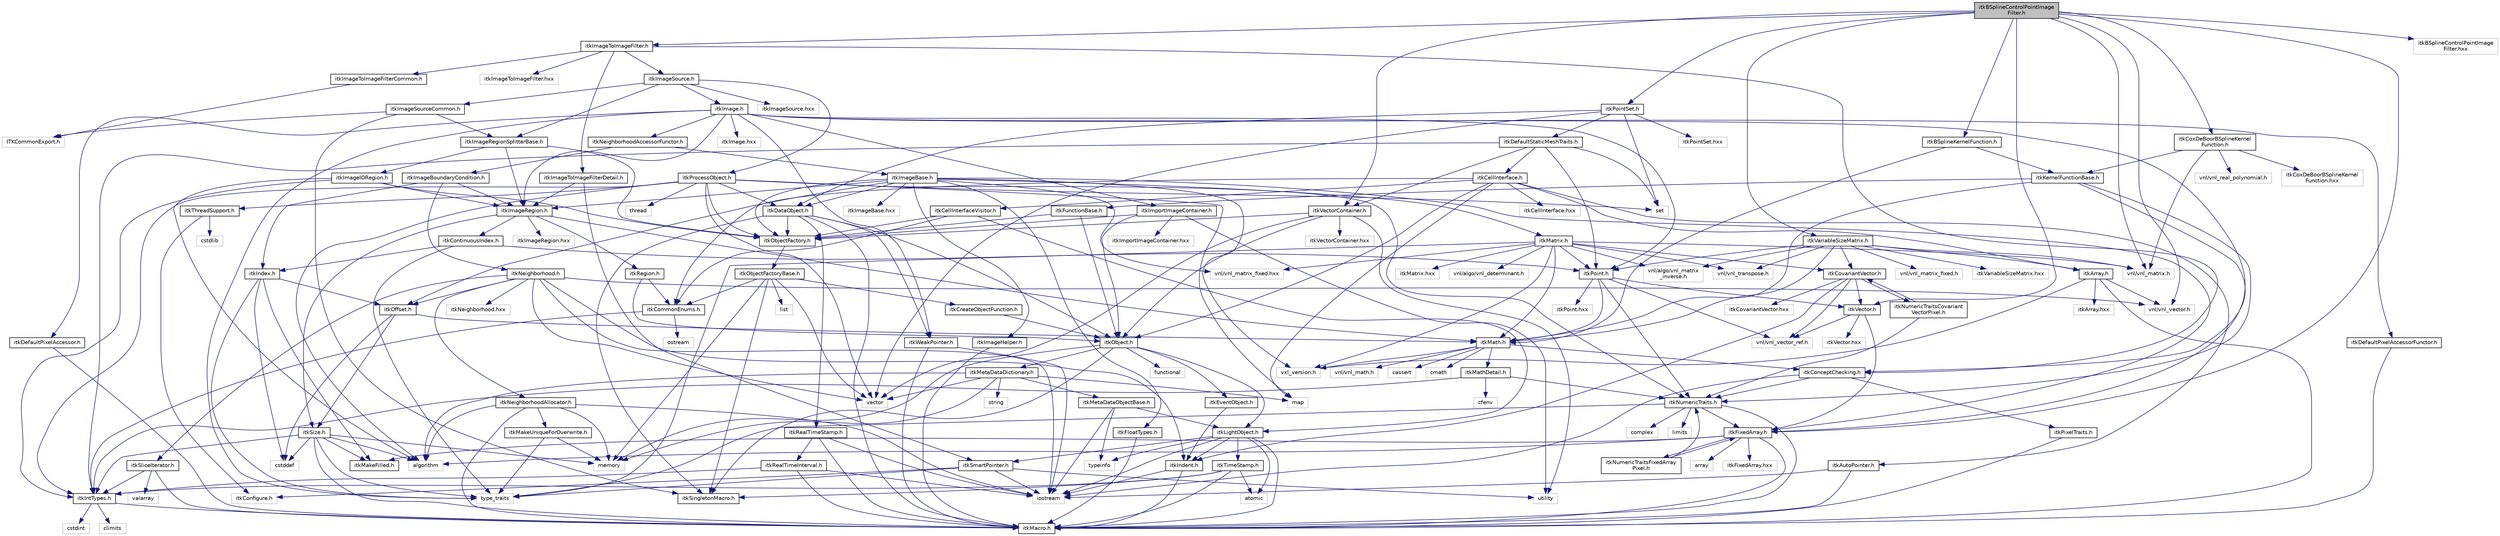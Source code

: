 digraph "itkBSplineControlPointImageFilter.h"
{
 // LATEX_PDF_SIZE
  edge [fontname="Helvetica",fontsize="10",labelfontname="Helvetica",labelfontsize="10"];
  node [fontname="Helvetica",fontsize="10",shape=record];
  Node1 [label="itkBSplineControlPointImage\lFilter.h",height=0.2,width=0.4,color="black", fillcolor="grey75", style="filled", fontcolor="black",tooltip=" "];
  Node1 -> Node2 [color="midnightblue",fontsize="10",style="solid",fontname="Helvetica"];
  Node2 [label="itkImageToImageFilter.h",height=0.2,width=0.4,color="black", fillcolor="white", style="filled",URL="$itkImageToImageFilter_8h.html",tooltip=" "];
  Node2 -> Node3 [color="midnightblue",fontsize="10",style="solid",fontname="Helvetica"];
  Node3 [label="itkImageSource.h",height=0.2,width=0.4,color="black", fillcolor="white", style="filled",URL="$itkImageSource_8h.html",tooltip=" "];
  Node3 -> Node4 [color="midnightblue",fontsize="10",style="solid",fontname="Helvetica"];
  Node4 [label="itkProcessObject.h",height=0.2,width=0.4,color="black", fillcolor="white", style="filled",URL="$itkProcessObject_8h.html",tooltip=" "];
  Node4 -> Node5 [color="midnightblue",fontsize="10",style="solid",fontname="Helvetica"];
  Node5 [label="itkDataObject.h",height=0.2,width=0.4,color="black", fillcolor="white", style="filled",URL="$itkDataObject_8h.html",tooltip=" "];
  Node5 -> Node6 [color="midnightblue",fontsize="10",style="solid",fontname="Helvetica"];
  Node6 [label="itkObject.h",height=0.2,width=0.4,color="black", fillcolor="white", style="filled",URL="$itkObject_8h.html",tooltip=" "];
  Node6 -> Node7 [color="midnightblue",fontsize="10",style="solid",fontname="Helvetica"];
  Node7 [label="itkLightObject.h",height=0.2,width=0.4,color="black", fillcolor="white", style="filled",URL="$itkLightObject_8h.html",tooltip=" "];
  Node7 -> Node8 [color="midnightblue",fontsize="10",style="solid",fontname="Helvetica"];
  Node8 [label="itkMacro.h",height=0.2,width=0.4,color="black", fillcolor="white", style="filled",URL="$itkMacro_8h.html",tooltip=" "];
  Node7 -> Node9 [color="midnightblue",fontsize="10",style="solid",fontname="Helvetica"];
  Node9 [label="itkSmartPointer.h",height=0.2,width=0.4,color="black", fillcolor="white", style="filled",URL="$itkSmartPointer_8h.html",tooltip=" "];
  Node9 -> Node10 [color="midnightblue",fontsize="10",style="solid",fontname="Helvetica"];
  Node10 [label="iostream",height=0.2,width=0.4,color="grey75", fillcolor="white", style="filled",tooltip=" "];
  Node9 -> Node11 [color="midnightblue",fontsize="10",style="solid",fontname="Helvetica"];
  Node11 [label="utility",height=0.2,width=0.4,color="grey75", fillcolor="white", style="filled",tooltip=" "];
  Node9 -> Node12 [color="midnightblue",fontsize="10",style="solid",fontname="Helvetica"];
  Node12 [label="type_traits",height=0.2,width=0.4,color="grey75", fillcolor="white", style="filled",tooltip=" "];
  Node9 -> Node13 [color="midnightblue",fontsize="10",style="solid",fontname="Helvetica"];
  Node13 [label="itkConfigure.h",height=0.2,width=0.4,color="grey75", fillcolor="white", style="filled",tooltip=" "];
  Node7 -> Node14 [color="midnightblue",fontsize="10",style="solid",fontname="Helvetica"];
  Node14 [label="itkTimeStamp.h",height=0.2,width=0.4,color="black", fillcolor="white", style="filled",URL="$itkTimeStamp_8h.html",tooltip=" "];
  Node14 -> Node8 [color="midnightblue",fontsize="10",style="solid",fontname="Helvetica"];
  Node14 -> Node15 [color="midnightblue",fontsize="10",style="solid",fontname="Helvetica"];
  Node15 [label="itkIntTypes.h",height=0.2,width=0.4,color="black", fillcolor="white", style="filled",URL="$itkIntTypes_8h.html",tooltip=" "];
  Node15 -> Node8 [color="midnightblue",fontsize="10",style="solid",fontname="Helvetica"];
  Node15 -> Node16 [color="midnightblue",fontsize="10",style="solid",fontname="Helvetica"];
  Node16 [label="cstdint",height=0.2,width=0.4,color="grey75", fillcolor="white", style="filled",tooltip=" "];
  Node15 -> Node17 [color="midnightblue",fontsize="10",style="solid",fontname="Helvetica"];
  Node17 [label="climits",height=0.2,width=0.4,color="grey75", fillcolor="white", style="filled",tooltip=" "];
  Node14 -> Node18 [color="midnightblue",fontsize="10",style="solid",fontname="Helvetica"];
  Node18 [label="atomic",height=0.2,width=0.4,color="grey75", fillcolor="white", style="filled",tooltip=" "];
  Node14 -> Node19 [color="midnightblue",fontsize="10",style="solid",fontname="Helvetica"];
  Node19 [label="itkSingletonMacro.h",height=0.2,width=0.4,color="black", fillcolor="white", style="filled",URL="$itkSingletonMacro_8h.html",tooltip=" "];
  Node7 -> Node20 [color="midnightblue",fontsize="10",style="solid",fontname="Helvetica"];
  Node20 [label="itkIndent.h",height=0.2,width=0.4,color="black", fillcolor="white", style="filled",URL="$itkIndent_8h.html",tooltip=" "];
  Node20 -> Node8 [color="midnightblue",fontsize="10",style="solid",fontname="Helvetica"];
  Node20 -> Node10 [color="midnightblue",fontsize="10",style="solid",fontname="Helvetica"];
  Node7 -> Node18 [color="midnightblue",fontsize="10",style="solid",fontname="Helvetica"];
  Node7 -> Node10 [color="midnightblue",fontsize="10",style="solid",fontname="Helvetica"];
  Node7 -> Node21 [color="midnightblue",fontsize="10",style="solid",fontname="Helvetica"];
  Node21 [label="typeinfo",height=0.2,width=0.4,color="grey75", fillcolor="white", style="filled",tooltip=" "];
  Node6 -> Node22 [color="midnightblue",fontsize="10",style="solid",fontname="Helvetica"];
  Node22 [label="itkEventObject.h",height=0.2,width=0.4,color="black", fillcolor="white", style="filled",URL="$itkEventObject_8h.html",tooltip=" "];
  Node22 -> Node20 [color="midnightblue",fontsize="10",style="solid",fontname="Helvetica"];
  Node6 -> Node23 [color="midnightblue",fontsize="10",style="solid",fontname="Helvetica"];
  Node23 [label="itkMetaDataDictionary.h",height=0.2,width=0.4,color="black", fillcolor="white", style="filled",URL="$itkMetaDataDictionary_8h.html",tooltip=" "];
  Node23 -> Node24 [color="midnightblue",fontsize="10",style="solid",fontname="Helvetica"];
  Node24 [label="itkMetaDataObjectBase.h",height=0.2,width=0.4,color="black", fillcolor="white", style="filled",URL="$itkMetaDataObjectBase_8h.html",tooltip=" "];
  Node24 -> Node7 [color="midnightblue",fontsize="10",style="solid",fontname="Helvetica"];
  Node24 -> Node21 [color="midnightblue",fontsize="10",style="solid",fontname="Helvetica"];
  Node24 -> Node10 [color="midnightblue",fontsize="10",style="solid",fontname="Helvetica"];
  Node23 -> Node25 [color="midnightblue",fontsize="10",style="solid",fontname="Helvetica"];
  Node25 [label="algorithm",height=0.2,width=0.4,color="grey75", fillcolor="white", style="filled",tooltip=" "];
  Node23 -> Node26 [color="midnightblue",fontsize="10",style="solid",fontname="Helvetica"];
  Node26 [label="vector",height=0.2,width=0.4,color="grey75", fillcolor="white", style="filled",tooltip=" "];
  Node23 -> Node27 [color="midnightblue",fontsize="10",style="solid",fontname="Helvetica"];
  Node27 [label="map",height=0.2,width=0.4,color="grey75", fillcolor="white", style="filled",tooltip=" "];
  Node23 -> Node28 [color="midnightblue",fontsize="10",style="solid",fontname="Helvetica"];
  Node28 [label="string",height=0.2,width=0.4,color="grey75", fillcolor="white", style="filled",tooltip=" "];
  Node23 -> Node29 [color="midnightblue",fontsize="10",style="solid",fontname="Helvetica"];
  Node29 [label="memory",height=0.2,width=0.4,color="grey75", fillcolor="white", style="filled",tooltip=" "];
  Node6 -> Node19 [color="midnightblue",fontsize="10",style="solid",fontname="Helvetica"];
  Node6 -> Node30 [color="midnightblue",fontsize="10",style="solid",fontname="Helvetica"];
  Node30 [label="functional",height=0.2,width=0.4,color="grey75", fillcolor="white", style="filled",tooltip=" "];
  Node6 -> Node29 [color="midnightblue",fontsize="10",style="solid",fontname="Helvetica"];
  Node5 -> Node8 [color="midnightblue",fontsize="10",style="solid",fontname="Helvetica"];
  Node5 -> Node19 [color="midnightblue",fontsize="10",style="solid",fontname="Helvetica"];
  Node5 -> Node31 [color="midnightblue",fontsize="10",style="solid",fontname="Helvetica"];
  Node31 [label="itkWeakPointer.h",height=0.2,width=0.4,color="black", fillcolor="white", style="filled",URL="$itkWeakPointer_8h.html",tooltip=" "];
  Node31 -> Node8 [color="midnightblue",fontsize="10",style="solid",fontname="Helvetica"];
  Node31 -> Node10 [color="midnightblue",fontsize="10",style="solid",fontname="Helvetica"];
  Node5 -> Node32 [color="midnightblue",fontsize="10",style="solid",fontname="Helvetica"];
  Node32 [label="itkRealTimeStamp.h",height=0.2,width=0.4,color="black", fillcolor="white", style="filled",URL="$itkRealTimeStamp_8h.html",tooltip=" "];
  Node32 -> Node33 [color="midnightblue",fontsize="10",style="solid",fontname="Helvetica"];
  Node33 [label="itkRealTimeInterval.h",height=0.2,width=0.4,color="black", fillcolor="white", style="filled",URL="$itkRealTimeInterval_8h.html",tooltip=" "];
  Node33 -> Node15 [color="midnightblue",fontsize="10",style="solid",fontname="Helvetica"];
  Node33 -> Node8 [color="midnightblue",fontsize="10",style="solid",fontname="Helvetica"];
  Node33 -> Node10 [color="midnightblue",fontsize="10",style="solid",fontname="Helvetica"];
  Node32 -> Node8 [color="midnightblue",fontsize="10",style="solid",fontname="Helvetica"];
  Node32 -> Node10 [color="midnightblue",fontsize="10",style="solid",fontname="Helvetica"];
  Node5 -> Node34 [color="midnightblue",fontsize="10",style="solid",fontname="Helvetica"];
  Node34 [label="itkObjectFactory.h",height=0.2,width=0.4,color="black", fillcolor="white", style="filled",URL="$itkObjectFactory_8h.html",tooltip=" "];
  Node34 -> Node35 [color="midnightblue",fontsize="10",style="solid",fontname="Helvetica"];
  Node35 [label="itkObjectFactoryBase.h",height=0.2,width=0.4,color="black", fillcolor="white", style="filled",URL="$itkObjectFactoryBase_8h.html",tooltip=" "];
  Node35 -> Node36 [color="midnightblue",fontsize="10",style="solid",fontname="Helvetica"];
  Node36 [label="itkCreateObjectFunction.h",height=0.2,width=0.4,color="black", fillcolor="white", style="filled",URL="$itkCreateObjectFunction_8h.html",tooltip=" "];
  Node36 -> Node6 [color="midnightblue",fontsize="10",style="solid",fontname="Helvetica"];
  Node35 -> Node19 [color="midnightblue",fontsize="10",style="solid",fontname="Helvetica"];
  Node35 -> Node37 [color="midnightblue",fontsize="10",style="solid",fontname="Helvetica"];
  Node37 [label="itkCommonEnums.h",height=0.2,width=0.4,color="black", fillcolor="white", style="filled",URL="$itkCommonEnums_8h.html",tooltip=" "];
  Node37 -> Node15 [color="midnightblue",fontsize="10",style="solid",fontname="Helvetica"];
  Node37 -> Node38 [color="midnightblue",fontsize="10",style="solid",fontname="Helvetica"];
  Node38 [label="ostream",height=0.2,width=0.4,color="grey75", fillcolor="white", style="filled",tooltip=" "];
  Node35 -> Node39 [color="midnightblue",fontsize="10",style="solid",fontname="Helvetica"];
  Node39 [label="list",height=0.2,width=0.4,color="grey75", fillcolor="white", style="filled",tooltip=" "];
  Node35 -> Node29 [color="midnightblue",fontsize="10",style="solid",fontname="Helvetica"];
  Node35 -> Node26 [color="midnightblue",fontsize="10",style="solid",fontname="Helvetica"];
  Node4 -> Node34 [color="midnightblue",fontsize="10",style="solid",fontname="Helvetica"];
  Node4 -> Node40 [color="midnightblue",fontsize="10",style="solid",fontname="Helvetica"];
  Node40 [label="itkNumericTraits.h",height=0.2,width=0.4,color="black", fillcolor="white", style="filled",URL="$itkNumericTraits_8h.html",tooltip=" "];
  Node40 -> Node8 [color="midnightblue",fontsize="10",style="solid",fontname="Helvetica"];
  Node40 -> Node41 [color="midnightblue",fontsize="10",style="solid",fontname="Helvetica"];
  Node41 [label="limits",height=0.2,width=0.4,color="grey75", fillcolor="white", style="filled",tooltip=" "];
  Node40 -> Node42 [color="midnightblue",fontsize="10",style="solid",fontname="Helvetica"];
  Node42 [label="complex",height=0.2,width=0.4,color="grey75", fillcolor="white", style="filled",tooltip=" "];
  Node40 -> Node12 [color="midnightblue",fontsize="10",style="solid",fontname="Helvetica"];
  Node40 -> Node43 [color="midnightblue",fontsize="10",style="solid",fontname="Helvetica"];
  Node43 [label="itkFixedArray.h",height=0.2,width=0.4,color="black", fillcolor="white", style="filled",URL="$itkFixedArray_8h.html",tooltip=" "];
  Node43 -> Node8 [color="midnightblue",fontsize="10",style="solid",fontname="Helvetica"];
  Node43 -> Node44 [color="midnightblue",fontsize="10",style="solid",fontname="Helvetica"];
  Node44 [label="itkMakeFilled.h",height=0.2,width=0.4,color="black", fillcolor="white", style="filled",URL="$itkMakeFilled_8h.html",tooltip=" "];
  Node43 -> Node25 [color="midnightblue",fontsize="10",style="solid",fontname="Helvetica"];
  Node43 -> Node45 [color="midnightblue",fontsize="10",style="solid",fontname="Helvetica"];
  Node45 [label="array",height=0.2,width=0.4,color="grey75", fillcolor="white", style="filled",tooltip=" "];
  Node43 -> Node46 [color="midnightblue",fontsize="10",style="solid",fontname="Helvetica"];
  Node46 [label="itkFixedArray.hxx",height=0.2,width=0.4,color="grey75", fillcolor="white", style="filled",tooltip=" "];
  Node43 -> Node47 [color="midnightblue",fontsize="10",style="solid",fontname="Helvetica"];
  Node47 [label="itkNumericTraitsFixedArray\lPixel.h",height=0.2,width=0.4,color="black", fillcolor="white", style="filled",URL="$itkNumericTraitsFixedArrayPixel_8h.html",tooltip=" "];
  Node47 -> Node40 [color="midnightblue",fontsize="10",style="solid",fontname="Helvetica"];
  Node47 -> Node43 [color="midnightblue",fontsize="10",style="solid",fontname="Helvetica"];
  Node4 -> Node48 [color="midnightblue",fontsize="10",style="solid",fontname="Helvetica"];
  Node48 [label="itkThreadSupport.h",height=0.2,width=0.4,color="black", fillcolor="white", style="filled",URL="$itkThreadSupport_8h.html",tooltip=" "];
  Node48 -> Node49 [color="midnightblue",fontsize="10",style="solid",fontname="Helvetica"];
  Node49 [label="cstdlib",height=0.2,width=0.4,color="grey75", fillcolor="white", style="filled",tooltip=" "];
  Node48 -> Node13 [color="midnightblue",fontsize="10",style="solid",fontname="Helvetica"];
  Node4 -> Node15 [color="midnightblue",fontsize="10",style="solid",fontname="Helvetica"];
  Node4 -> Node26 [color="midnightblue",fontsize="10",style="solid",fontname="Helvetica"];
  Node4 -> Node27 [color="midnightblue",fontsize="10",style="solid",fontname="Helvetica"];
  Node4 -> Node50 [color="midnightblue",fontsize="10",style="solid",fontname="Helvetica"];
  Node50 [label="set",height=0.2,width=0.4,color="grey75", fillcolor="white", style="filled",tooltip=" "];
  Node4 -> Node25 [color="midnightblue",fontsize="10",style="solid",fontname="Helvetica"];
  Node4 -> Node51 [color="midnightblue",fontsize="10",style="solid",fontname="Helvetica"];
  Node51 [label="thread",height=0.2,width=0.4,color="grey75", fillcolor="white", style="filled",tooltip=" "];
  Node3 -> Node52 [color="midnightblue",fontsize="10",style="solid",fontname="Helvetica"];
  Node52 [label="itkImage.h",height=0.2,width=0.4,color="black", fillcolor="white", style="filled",URL="$itkImage_8h.html",tooltip=" "];
  Node52 -> Node53 [color="midnightblue",fontsize="10",style="solid",fontname="Helvetica"];
  Node53 [label="itkImageRegion.h",height=0.2,width=0.4,color="black", fillcolor="white", style="filled",URL="$itkImageRegion_8h.html",tooltip=" "];
  Node53 -> Node54 [color="midnightblue",fontsize="10",style="solid",fontname="Helvetica"];
  Node54 [label="itkRegion.h",height=0.2,width=0.4,color="black", fillcolor="white", style="filled",URL="$itkRegion_8h.html",tooltip=" "];
  Node54 -> Node6 [color="midnightblue",fontsize="10",style="solid",fontname="Helvetica"];
  Node54 -> Node37 [color="midnightblue",fontsize="10",style="solid",fontname="Helvetica"];
  Node53 -> Node55 [color="midnightblue",fontsize="10",style="solid",fontname="Helvetica"];
  Node55 [label="itkSize.h",height=0.2,width=0.4,color="black", fillcolor="white", style="filled",URL="$itkSize_8h.html",tooltip=" "];
  Node55 -> Node15 [color="midnightblue",fontsize="10",style="solid",fontname="Helvetica"];
  Node55 -> Node8 [color="midnightblue",fontsize="10",style="solid",fontname="Helvetica"];
  Node55 -> Node44 [color="midnightblue",fontsize="10",style="solid",fontname="Helvetica"];
  Node55 -> Node25 [color="midnightblue",fontsize="10",style="solid",fontname="Helvetica"];
  Node55 -> Node56 [color="midnightblue",fontsize="10",style="solid",fontname="Helvetica"];
  Node56 [label="cstddef",height=0.2,width=0.4,color="grey75", fillcolor="white", style="filled",tooltip=" "];
  Node55 -> Node12 [color="midnightblue",fontsize="10",style="solid",fontname="Helvetica"];
  Node55 -> Node29 [color="midnightblue",fontsize="10",style="solid",fontname="Helvetica"];
  Node53 -> Node57 [color="midnightblue",fontsize="10",style="solid",fontname="Helvetica"];
  Node57 [label="itkContinuousIndex.h",height=0.2,width=0.4,color="black", fillcolor="white", style="filled",URL="$itkContinuousIndex_8h.html",tooltip=" "];
  Node57 -> Node58 [color="midnightblue",fontsize="10",style="solid",fontname="Helvetica"];
  Node58 [label="itkPoint.h",height=0.2,width=0.4,color="black", fillcolor="white", style="filled",URL="$itkPoint_8h.html",tooltip=" "];
  Node58 -> Node40 [color="midnightblue",fontsize="10",style="solid",fontname="Helvetica"];
  Node58 -> Node59 [color="midnightblue",fontsize="10",style="solid",fontname="Helvetica"];
  Node59 [label="itkVector.h",height=0.2,width=0.4,color="black", fillcolor="white", style="filled",URL="$itkVector_8h.html",tooltip=" "];
  Node59 -> Node43 [color="midnightblue",fontsize="10",style="solid",fontname="Helvetica"];
  Node59 -> Node60 [color="midnightblue",fontsize="10",style="solid",fontname="Helvetica"];
  Node60 [label="vnl/vnl_vector_ref.h",height=0.2,width=0.4,color="grey75", fillcolor="white", style="filled",tooltip=" "];
  Node59 -> Node61 [color="midnightblue",fontsize="10",style="solid",fontname="Helvetica"];
  Node61 [label="itkVector.hxx",height=0.2,width=0.4,color="grey75", fillcolor="white", style="filled",tooltip=" "];
  Node58 -> Node60 [color="midnightblue",fontsize="10",style="solid",fontname="Helvetica"];
  Node58 -> Node62 [color="midnightblue",fontsize="10",style="solid",fontname="Helvetica"];
  Node62 [label="itkMath.h",height=0.2,width=0.4,color="black", fillcolor="white", style="filled",URL="$itkMath_8h.html",tooltip=" "];
  Node62 -> Node63 [color="midnightblue",fontsize="10",style="solid",fontname="Helvetica"];
  Node63 [label="cassert",height=0.2,width=0.4,color="grey75", fillcolor="white", style="filled",tooltip=" "];
  Node62 -> Node64 [color="midnightblue",fontsize="10",style="solid",fontname="Helvetica"];
  Node64 [label="cmath",height=0.2,width=0.4,color="grey75", fillcolor="white", style="filled",tooltip=" "];
  Node62 -> Node65 [color="midnightblue",fontsize="10",style="solid",fontname="Helvetica"];
  Node65 [label="itkMathDetail.h",height=0.2,width=0.4,color="black", fillcolor="white", style="filled",URL="$itkMathDetail_8h.html",tooltip=" "];
  Node65 -> Node15 [color="midnightblue",fontsize="10",style="solid",fontname="Helvetica"];
  Node65 -> Node40 [color="midnightblue",fontsize="10",style="solid",fontname="Helvetica"];
  Node65 -> Node66 [color="midnightblue",fontsize="10",style="solid",fontname="Helvetica"];
  Node66 [label="cfenv",height=0.2,width=0.4,color="grey75", fillcolor="white", style="filled",tooltip=" "];
  Node62 -> Node67 [color="midnightblue",fontsize="10",style="solid",fontname="Helvetica"];
  Node67 [label="itkConceptChecking.h",height=0.2,width=0.4,color="black", fillcolor="white", style="filled",URL="$itkConceptChecking_8h.html",tooltip=" "];
  Node67 -> Node68 [color="midnightblue",fontsize="10",style="solid",fontname="Helvetica"];
  Node68 [label="itkPixelTraits.h",height=0.2,width=0.4,color="black", fillcolor="white", style="filled",URL="$itkPixelTraits_8h.html",tooltip=" "];
  Node68 -> Node8 [color="midnightblue",fontsize="10",style="solid",fontname="Helvetica"];
  Node67 -> Node40 [color="midnightblue",fontsize="10",style="solid",fontname="Helvetica"];
  Node67 -> Node10 [color="midnightblue",fontsize="10",style="solid",fontname="Helvetica"];
  Node62 -> Node69 [color="midnightblue",fontsize="10",style="solid",fontname="Helvetica"];
  Node69 [label="vnl/vnl_math.h",height=0.2,width=0.4,color="grey75", fillcolor="white", style="filled",tooltip=" "];
  Node62 -> Node70 [color="midnightblue",fontsize="10",style="solid",fontname="Helvetica"];
  Node70 [label="vxl_version.h",height=0.2,width=0.4,color="grey75", fillcolor="white", style="filled",tooltip=" "];
  Node58 -> Node71 [color="midnightblue",fontsize="10",style="solid",fontname="Helvetica"];
  Node71 [label="itkPoint.hxx",height=0.2,width=0.4,color="grey75", fillcolor="white", style="filled",tooltip=" "];
  Node57 -> Node72 [color="midnightblue",fontsize="10",style="solid",fontname="Helvetica"];
  Node72 [label="itkIndex.h",height=0.2,width=0.4,color="black", fillcolor="white", style="filled",URL="$itkIndex_8h.html",tooltip=" "];
  Node72 -> Node44 [color="midnightblue",fontsize="10",style="solid",fontname="Helvetica"];
  Node72 -> Node73 [color="midnightblue",fontsize="10",style="solid",fontname="Helvetica"];
  Node73 [label="itkOffset.h",height=0.2,width=0.4,color="black", fillcolor="white", style="filled",URL="$itkOffset_8h.html",tooltip=" "];
  Node73 -> Node55 [color="midnightblue",fontsize="10",style="solid",fontname="Helvetica"];
  Node73 -> Node62 [color="midnightblue",fontsize="10",style="solid",fontname="Helvetica"];
  Node73 -> Node56 [color="midnightblue",fontsize="10",style="solid",fontname="Helvetica"];
  Node72 -> Node56 [color="midnightblue",fontsize="10",style="solid",fontname="Helvetica"];
  Node72 -> Node12 [color="midnightblue",fontsize="10",style="solid",fontname="Helvetica"];
  Node57 -> Node12 [color="midnightblue",fontsize="10",style="solid",fontname="Helvetica"];
  Node53 -> Node62 [color="midnightblue",fontsize="10",style="solid",fontname="Helvetica"];
  Node53 -> Node74 [color="midnightblue",fontsize="10",style="solid",fontname="Helvetica"];
  Node74 [label="itkImageRegion.hxx",height=0.2,width=0.4,color="grey75", fillcolor="white", style="filled",tooltip=" "];
  Node52 -> Node75 [color="midnightblue",fontsize="10",style="solid",fontname="Helvetica"];
  Node75 [label="itkImportImageContainer.h",height=0.2,width=0.4,color="black", fillcolor="white", style="filled",URL="$itkImportImageContainer_8h.html",tooltip=" "];
  Node75 -> Node6 [color="midnightblue",fontsize="10",style="solid",fontname="Helvetica"];
  Node75 -> Node34 [color="midnightblue",fontsize="10",style="solid",fontname="Helvetica"];
  Node75 -> Node11 [color="midnightblue",fontsize="10",style="solid",fontname="Helvetica"];
  Node75 -> Node76 [color="midnightblue",fontsize="10",style="solid",fontname="Helvetica"];
  Node76 [label="itkImportImageContainer.hxx",height=0.2,width=0.4,color="grey75", fillcolor="white", style="filled",tooltip=" "];
  Node52 -> Node77 [color="midnightblue",fontsize="10",style="solid",fontname="Helvetica"];
  Node77 [label="itkDefaultPixelAccessor.h",height=0.2,width=0.4,color="black", fillcolor="white", style="filled",URL="$itkDefaultPixelAccessor_8h.html",tooltip=" "];
  Node77 -> Node8 [color="midnightblue",fontsize="10",style="solid",fontname="Helvetica"];
  Node52 -> Node78 [color="midnightblue",fontsize="10",style="solid",fontname="Helvetica"];
  Node78 [label="itkDefaultPixelAccessorFunctor.h",height=0.2,width=0.4,color="black", fillcolor="white", style="filled",URL="$itkDefaultPixelAccessorFunctor_8h.html",tooltip=" "];
  Node78 -> Node8 [color="midnightblue",fontsize="10",style="solid",fontname="Helvetica"];
  Node52 -> Node58 [color="midnightblue",fontsize="10",style="solid",fontname="Helvetica"];
  Node52 -> Node43 [color="midnightblue",fontsize="10",style="solid",fontname="Helvetica"];
  Node52 -> Node31 [color="midnightblue",fontsize="10",style="solid",fontname="Helvetica"];
  Node52 -> Node79 [color="midnightblue",fontsize="10",style="solid",fontname="Helvetica"];
  Node79 [label="itkNeighborhoodAccessorFunctor.h",height=0.2,width=0.4,color="black", fillcolor="white", style="filled",URL="$itkNeighborhoodAccessorFunctor_8h.html",tooltip=" "];
  Node79 -> Node80 [color="midnightblue",fontsize="10",style="solid",fontname="Helvetica"];
  Node80 [label="itkImageBoundaryCondition.h",height=0.2,width=0.4,color="black", fillcolor="white", style="filled",URL="$itkImageBoundaryCondition_8h.html",tooltip=" "];
  Node80 -> Node72 [color="midnightblue",fontsize="10",style="solid",fontname="Helvetica"];
  Node80 -> Node81 [color="midnightblue",fontsize="10",style="solid",fontname="Helvetica"];
  Node81 [label="itkNeighborhood.h",height=0.2,width=0.4,color="black", fillcolor="white", style="filled",URL="$itkNeighborhood_8h.html",tooltip=" "];
  Node81 -> Node10 [color="midnightblue",fontsize="10",style="solid",fontname="Helvetica"];
  Node81 -> Node82 [color="midnightblue",fontsize="10",style="solid",fontname="Helvetica"];
  Node82 [label="itkNeighborhoodAllocator.h",height=0.2,width=0.4,color="black", fillcolor="white", style="filled",URL="$itkNeighborhoodAllocator_8h.html",tooltip=" "];
  Node82 -> Node83 [color="midnightblue",fontsize="10",style="solid",fontname="Helvetica"];
  Node83 [label="itkMakeUniqueForOverwrite.h",height=0.2,width=0.4,color="black", fillcolor="white", style="filled",URL="$itkMakeUniqueForOverwrite_8h.html",tooltip=" "];
  Node83 -> Node29 [color="midnightblue",fontsize="10",style="solid",fontname="Helvetica"];
  Node83 -> Node12 [color="midnightblue",fontsize="10",style="solid",fontname="Helvetica"];
  Node82 -> Node25 [color="midnightblue",fontsize="10",style="solid",fontname="Helvetica"];
  Node82 -> Node10 [color="midnightblue",fontsize="10",style="solid",fontname="Helvetica"];
  Node82 -> Node29 [color="midnightblue",fontsize="10",style="solid",fontname="Helvetica"];
  Node82 -> Node8 [color="midnightblue",fontsize="10",style="solid",fontname="Helvetica"];
  Node81 -> Node20 [color="midnightblue",fontsize="10",style="solid",fontname="Helvetica"];
  Node81 -> Node84 [color="midnightblue",fontsize="10",style="solid",fontname="Helvetica"];
  Node84 [label="itkSliceIterator.h",height=0.2,width=0.4,color="black", fillcolor="white", style="filled",URL="$itkSliceIterator_8h.html",tooltip=" "];
  Node84 -> Node8 [color="midnightblue",fontsize="10",style="solid",fontname="Helvetica"];
  Node84 -> Node15 [color="midnightblue",fontsize="10",style="solid",fontname="Helvetica"];
  Node84 -> Node85 [color="midnightblue",fontsize="10",style="solid",fontname="Helvetica"];
  Node85 [label="valarray",height=0.2,width=0.4,color="grey75", fillcolor="white", style="filled",tooltip=" "];
  Node81 -> Node86 [color="midnightblue",fontsize="10",style="solid",fontname="Helvetica"];
  Node86 [label="vnl/vnl_vector.h",height=0.2,width=0.4,color="grey75", fillcolor="white", style="filled",tooltip=" "];
  Node81 -> Node73 [color="midnightblue",fontsize="10",style="solid",fontname="Helvetica"];
  Node81 -> Node26 [color="midnightblue",fontsize="10",style="solid",fontname="Helvetica"];
  Node81 -> Node87 [color="midnightblue",fontsize="10",style="solid",fontname="Helvetica"];
  Node87 [label="itkNeighborhood.hxx",height=0.2,width=0.4,color="grey75", fillcolor="white", style="filled",tooltip=" "];
  Node80 -> Node53 [color="midnightblue",fontsize="10",style="solid",fontname="Helvetica"];
  Node79 -> Node88 [color="midnightblue",fontsize="10",style="solid",fontname="Helvetica"];
  Node88 [label="itkImageBase.h",height=0.2,width=0.4,color="black", fillcolor="white", style="filled",URL="$itkImageBase_8h.html",tooltip=" "];
  Node88 -> Node5 [color="midnightblue",fontsize="10",style="solid",fontname="Helvetica"];
  Node88 -> Node53 [color="midnightblue",fontsize="10",style="solid",fontname="Helvetica"];
  Node88 -> Node89 [color="midnightblue",fontsize="10",style="solid",fontname="Helvetica"];
  Node89 [label="itkMatrix.h",height=0.2,width=0.4,color="black", fillcolor="white", style="filled",URL="$itkMatrix_8h.html",tooltip=" "];
  Node89 -> Node58 [color="midnightblue",fontsize="10",style="solid",fontname="Helvetica"];
  Node89 -> Node90 [color="midnightblue",fontsize="10",style="solid",fontname="Helvetica"];
  Node90 [label="itkCovariantVector.h",height=0.2,width=0.4,color="black", fillcolor="white", style="filled",URL="$itkCovariantVector_8h.html",tooltip=" "];
  Node90 -> Node20 [color="midnightblue",fontsize="10",style="solid",fontname="Helvetica"];
  Node90 -> Node59 [color="midnightblue",fontsize="10",style="solid",fontname="Helvetica"];
  Node90 -> Node60 [color="midnightblue",fontsize="10",style="solid",fontname="Helvetica"];
  Node90 -> Node91 [color="midnightblue",fontsize="10",style="solid",fontname="Helvetica"];
  Node91 [label="itkNumericTraitsCovariant\lVectorPixel.h",height=0.2,width=0.4,color="black", fillcolor="white", style="filled",URL="$itkNumericTraitsCovariantVectorPixel_8h.html",tooltip=" "];
  Node91 -> Node40 [color="midnightblue",fontsize="10",style="solid",fontname="Helvetica"];
  Node91 -> Node90 [color="midnightblue",fontsize="10",style="solid",fontname="Helvetica"];
  Node90 -> Node92 [color="midnightblue",fontsize="10",style="solid",fontname="Helvetica"];
  Node92 [label="itkCovariantVector.hxx",height=0.2,width=0.4,color="grey75", fillcolor="white", style="filled",tooltip=" "];
  Node89 -> Node70 [color="midnightblue",fontsize="10",style="solid",fontname="Helvetica"];
  Node89 -> Node93 [color="midnightblue",fontsize="10",style="solid",fontname="Helvetica"];
  Node93 [label="vnl/vnl_matrix_fixed.hxx",height=0.2,width=0.4,color="grey75", fillcolor="white", style="filled",tooltip=" "];
  Node89 -> Node94 [color="midnightblue",fontsize="10",style="solid",fontname="Helvetica"];
  Node94 [label="vnl/vnl_transpose.h",height=0.2,width=0.4,color="grey75", fillcolor="white", style="filled",tooltip=" "];
  Node89 -> Node95 [color="midnightblue",fontsize="10",style="solid",fontname="Helvetica"];
  Node95 [label="vnl/algo/vnl_matrix\l_inverse.h",height=0.2,width=0.4,color="grey75", fillcolor="white", style="filled",tooltip=" "];
  Node89 -> Node96 [color="midnightblue",fontsize="10",style="solid",fontname="Helvetica"];
  Node96 [label="vnl/vnl_matrix.h",height=0.2,width=0.4,color="grey75", fillcolor="white", style="filled",tooltip=" "];
  Node89 -> Node97 [color="midnightblue",fontsize="10",style="solid",fontname="Helvetica"];
  Node97 [label="vnl/algo/vnl_determinant.h",height=0.2,width=0.4,color="grey75", fillcolor="white", style="filled",tooltip=" "];
  Node89 -> Node62 [color="midnightblue",fontsize="10",style="solid",fontname="Helvetica"];
  Node89 -> Node12 [color="midnightblue",fontsize="10",style="solid",fontname="Helvetica"];
  Node89 -> Node98 [color="midnightblue",fontsize="10",style="solid",fontname="Helvetica"];
  Node98 [label="itkMatrix.hxx",height=0.2,width=0.4,color="grey75", fillcolor="white", style="filled",tooltip=" "];
  Node88 -> Node34 [color="midnightblue",fontsize="10",style="solid",fontname="Helvetica"];
  Node88 -> Node73 [color="midnightblue",fontsize="10",style="solid",fontname="Helvetica"];
  Node88 -> Node43 [color="midnightblue",fontsize="10",style="solid",fontname="Helvetica"];
  Node88 -> Node99 [color="midnightblue",fontsize="10",style="solid",fontname="Helvetica"];
  Node99 [label="itkImageHelper.h",height=0.2,width=0.4,color="black", fillcolor="white", style="filled",URL="$itkImageHelper_8h.html",tooltip=" "];
  Node99 -> Node8 [color="midnightblue",fontsize="10",style="solid",fontname="Helvetica"];
  Node88 -> Node100 [color="midnightblue",fontsize="10",style="solid",fontname="Helvetica"];
  Node100 [label="itkFloatTypes.h",height=0.2,width=0.4,color="black", fillcolor="white", style="filled",URL="$itkFloatTypes_8h.html",tooltip=" "];
  Node100 -> Node8 [color="midnightblue",fontsize="10",style="solid",fontname="Helvetica"];
  Node88 -> Node70 [color="midnightblue",fontsize="10",style="solid",fontname="Helvetica"];
  Node88 -> Node93 [color="midnightblue",fontsize="10",style="solid",fontname="Helvetica"];
  Node88 -> Node101 [color="midnightblue",fontsize="10",style="solid",fontname="Helvetica"];
  Node101 [label="itkImageBase.hxx",height=0.2,width=0.4,color="grey75", fillcolor="white", style="filled",tooltip=" "];
  Node52 -> Node12 [color="midnightblue",fontsize="10",style="solid",fontname="Helvetica"];
  Node52 -> Node102 [color="midnightblue",fontsize="10",style="solid",fontname="Helvetica"];
  Node102 [label="itkImage.hxx",height=0.2,width=0.4,color="grey75", fillcolor="white", style="filled",tooltip=" "];
  Node3 -> Node103 [color="midnightblue",fontsize="10",style="solid",fontname="Helvetica"];
  Node103 [label="itkImageRegionSplitterBase.h",height=0.2,width=0.4,color="black", fillcolor="white", style="filled",URL="$itkImageRegionSplitterBase_8h.html",tooltip=" "];
  Node103 -> Node53 [color="midnightblue",fontsize="10",style="solid",fontname="Helvetica"];
  Node103 -> Node34 [color="midnightblue",fontsize="10",style="solid",fontname="Helvetica"];
  Node103 -> Node104 [color="midnightblue",fontsize="10",style="solid",fontname="Helvetica"];
  Node104 [label="itkImageIORegion.h",height=0.2,width=0.4,color="black", fillcolor="white", style="filled",URL="$itkImageIORegion_8h.html",tooltip=" "];
  Node104 -> Node25 [color="midnightblue",fontsize="10",style="solid",fontname="Helvetica"];
  Node104 -> Node15 [color="midnightblue",fontsize="10",style="solid",fontname="Helvetica"];
  Node104 -> Node34 [color="midnightblue",fontsize="10",style="solid",fontname="Helvetica"];
  Node104 -> Node53 [color="midnightblue",fontsize="10",style="solid",fontname="Helvetica"];
  Node3 -> Node105 [color="midnightblue",fontsize="10",style="solid",fontname="Helvetica"];
  Node105 [label="itkImageSourceCommon.h",height=0.2,width=0.4,color="black", fillcolor="white", style="filled",URL="$itkImageSourceCommon_8h.html",tooltip=" "];
  Node105 -> Node106 [color="midnightblue",fontsize="10",style="solid",fontname="Helvetica"];
  Node106 [label="ITKCommonExport.h",height=0.2,width=0.4,color="grey75", fillcolor="white", style="filled",tooltip=" "];
  Node105 -> Node103 [color="midnightblue",fontsize="10",style="solid",fontname="Helvetica"];
  Node105 -> Node19 [color="midnightblue",fontsize="10",style="solid",fontname="Helvetica"];
  Node3 -> Node107 [color="midnightblue",fontsize="10",style="solid",fontname="Helvetica"];
  Node107 [label="itkImageSource.hxx",height=0.2,width=0.4,color="grey75", fillcolor="white", style="filled",tooltip=" "];
  Node2 -> Node67 [color="midnightblue",fontsize="10",style="solid",fontname="Helvetica"];
  Node2 -> Node108 [color="midnightblue",fontsize="10",style="solid",fontname="Helvetica"];
  Node108 [label="itkImageToImageFilterDetail.h",height=0.2,width=0.4,color="black", fillcolor="white", style="filled",URL="$itkImageToImageFilterDetail_8h.html",tooltip=" "];
  Node108 -> Node53 [color="midnightblue",fontsize="10",style="solid",fontname="Helvetica"];
  Node108 -> Node9 [color="midnightblue",fontsize="10",style="solid",fontname="Helvetica"];
  Node2 -> Node109 [color="midnightblue",fontsize="10",style="solid",fontname="Helvetica"];
  Node109 [label="itkImageToImageFilterCommon.h",height=0.2,width=0.4,color="black", fillcolor="white", style="filled",URL="$itkImageToImageFilterCommon_8h.html",tooltip=" "];
  Node109 -> Node106 [color="midnightblue",fontsize="10",style="solid",fontname="Helvetica"];
  Node2 -> Node110 [color="midnightblue",fontsize="10",style="solid",fontname="Helvetica"];
  Node110 [label="itkImageToImageFilter.hxx",height=0.2,width=0.4,color="grey75", fillcolor="white", style="filled",tooltip=" "];
  Node1 -> Node111 [color="midnightblue",fontsize="10",style="solid",fontname="Helvetica"];
  Node111 [label="itkBSplineKernelFunction.h",height=0.2,width=0.4,color="black", fillcolor="white", style="filled",URL="$itkBSplineKernelFunction_8h.html",tooltip=" "];
  Node111 -> Node112 [color="midnightblue",fontsize="10",style="solid",fontname="Helvetica"];
  Node112 [label="itkKernelFunctionBase.h",height=0.2,width=0.4,color="black", fillcolor="white", style="filled",URL="$itkKernelFunctionBase_8h.html",tooltip=" "];
  Node112 -> Node113 [color="midnightblue",fontsize="10",style="solid",fontname="Helvetica"];
  Node113 [label="itkFunctionBase.h",height=0.2,width=0.4,color="black", fillcolor="white", style="filled",URL="$itkFunctionBase_8h.html",tooltip=" "];
  Node113 -> Node6 [color="midnightblue",fontsize="10",style="solid",fontname="Helvetica"];
  Node113 -> Node34 [color="midnightblue",fontsize="10",style="solid",fontname="Helvetica"];
  Node112 -> Node67 [color="midnightblue",fontsize="10",style="solid",fontname="Helvetica"];
  Node112 -> Node40 [color="midnightblue",fontsize="10",style="solid",fontname="Helvetica"];
  Node112 -> Node62 [color="midnightblue",fontsize="10",style="solid",fontname="Helvetica"];
  Node111 -> Node62 [color="midnightblue",fontsize="10",style="solid",fontname="Helvetica"];
  Node1 -> Node114 [color="midnightblue",fontsize="10",style="solid",fontname="Helvetica"];
  Node114 [label="itkCoxDeBoorBSplineKernel\lFunction.h",height=0.2,width=0.4,color="black", fillcolor="white", style="filled",URL="$itkCoxDeBoorBSplineKernelFunction_8h.html",tooltip=" "];
  Node114 -> Node112 [color="midnightblue",fontsize="10",style="solid",fontname="Helvetica"];
  Node114 -> Node115 [color="midnightblue",fontsize="10",style="solid",fontname="Helvetica"];
  Node115 [label="vnl/vnl_real_polynomial.h",height=0.2,width=0.4,color="grey75", fillcolor="white", style="filled",tooltip=" "];
  Node114 -> Node96 [color="midnightblue",fontsize="10",style="solid",fontname="Helvetica"];
  Node114 -> Node116 [color="midnightblue",fontsize="10",style="solid",fontname="Helvetica"];
  Node116 [label="itkCoxDeBoorBSplineKernel\lFunction.hxx",height=0.2,width=0.4,color="grey75", fillcolor="white", style="filled",tooltip=" "];
  Node1 -> Node43 [color="midnightblue",fontsize="10",style="solid",fontname="Helvetica"];
  Node1 -> Node117 [color="midnightblue",fontsize="10",style="solid",fontname="Helvetica"];
  Node117 [label="itkPointSet.h",height=0.2,width=0.4,color="black", fillcolor="white", style="filled",URL="$itkPointSet_8h.html",tooltip=" "];
  Node117 -> Node5 [color="midnightblue",fontsize="10",style="solid",fontname="Helvetica"];
  Node117 -> Node118 [color="midnightblue",fontsize="10",style="solid",fontname="Helvetica"];
  Node118 [label="itkDefaultStaticMeshTraits.h",height=0.2,width=0.4,color="black", fillcolor="white", style="filled",URL="$itkDefaultStaticMeshTraits_8h.html",tooltip=" "];
  Node118 -> Node119 [color="midnightblue",fontsize="10",style="solid",fontname="Helvetica"];
  Node119 [label="itkCellInterface.h",height=0.2,width=0.4,color="black", fillcolor="white", style="filled",URL="$itkCellInterface_8h.html",tooltip=" "];
  Node119 -> Node6 [color="midnightblue",fontsize="10",style="solid",fontname="Helvetica"];
  Node119 -> Node120 [color="midnightblue",fontsize="10",style="solid",fontname="Helvetica"];
  Node120 [label="itkCellInterfaceVisitor.h",height=0.2,width=0.4,color="black", fillcolor="white", style="filled",URL="$itkCellInterfaceVisitor_8h.html",tooltip=" "];
  Node120 -> Node7 [color="midnightblue",fontsize="10",style="solid",fontname="Helvetica"];
  Node120 -> Node34 [color="midnightblue",fontsize="10",style="solid",fontname="Helvetica"];
  Node120 -> Node37 [color="midnightblue",fontsize="10",style="solid",fontname="Helvetica"];
  Node119 -> Node121 [color="midnightblue",fontsize="10",style="solid",fontname="Helvetica"];
  Node121 [label="itkAutoPointer.h",height=0.2,width=0.4,color="black", fillcolor="white", style="filled",URL="$itkAutoPointer_8h.html",tooltip=" "];
  Node121 -> Node8 [color="midnightblue",fontsize="10",style="solid",fontname="Helvetica"];
  Node121 -> Node10 [color="midnightblue",fontsize="10",style="solid",fontname="Helvetica"];
  Node119 -> Node122 [color="midnightblue",fontsize="10",style="solid",fontname="Helvetica"];
  Node122 [label="itkArray.h",height=0.2,width=0.4,color="black", fillcolor="white", style="filled",URL="$itkArray_8h.html",tooltip=" "];
  Node122 -> Node8 [color="midnightblue",fontsize="10",style="solid",fontname="Helvetica"];
  Node122 -> Node70 [color="midnightblue",fontsize="10",style="solid",fontname="Helvetica"];
  Node122 -> Node86 [color="midnightblue",fontsize="10",style="solid",fontname="Helvetica"];
  Node122 -> Node123 [color="midnightblue",fontsize="10",style="solid",fontname="Helvetica"];
  Node123 [label="itkArray.hxx",height=0.2,width=0.4,color="grey75", fillcolor="white", style="filled",tooltip=" "];
  Node119 -> Node37 [color="midnightblue",fontsize="10",style="solid",fontname="Helvetica"];
  Node119 -> Node27 [color="midnightblue",fontsize="10",style="solid",fontname="Helvetica"];
  Node119 -> Node124 [color="midnightblue",fontsize="10",style="solid",fontname="Helvetica"];
  Node124 [label="itkCellInterface.hxx",height=0.2,width=0.4,color="grey75", fillcolor="white", style="filled",tooltip=" "];
  Node118 -> Node125 [color="midnightblue",fontsize="10",style="solid",fontname="Helvetica"];
  Node125 [label="itkVectorContainer.h",height=0.2,width=0.4,color="black", fillcolor="white", style="filled",URL="$itkVectorContainer_8h.html",tooltip=" "];
  Node125 -> Node6 [color="midnightblue",fontsize="10",style="solid",fontname="Helvetica"];
  Node125 -> Node34 [color="midnightblue",fontsize="10",style="solid",fontname="Helvetica"];
  Node125 -> Node11 [color="midnightblue",fontsize="10",style="solid",fontname="Helvetica"];
  Node125 -> Node26 [color="midnightblue",fontsize="10",style="solid",fontname="Helvetica"];
  Node125 -> Node126 [color="midnightblue",fontsize="10",style="solid",fontname="Helvetica"];
  Node126 [label="itkVectorContainer.hxx",height=0.2,width=0.4,color="grey75", fillcolor="white", style="filled",tooltip=" "];
  Node118 -> Node58 [color="midnightblue",fontsize="10",style="solid",fontname="Helvetica"];
  Node118 -> Node15 [color="midnightblue",fontsize="10",style="solid",fontname="Helvetica"];
  Node118 -> Node50 [color="midnightblue",fontsize="10",style="solid",fontname="Helvetica"];
  Node117 -> Node26 [color="midnightblue",fontsize="10",style="solid",fontname="Helvetica"];
  Node117 -> Node50 [color="midnightblue",fontsize="10",style="solid",fontname="Helvetica"];
  Node117 -> Node127 [color="midnightblue",fontsize="10",style="solid",fontname="Helvetica"];
  Node127 [label="itkPointSet.hxx",height=0.2,width=0.4,color="grey75", fillcolor="white", style="filled",tooltip=" "];
  Node1 -> Node128 [color="midnightblue",fontsize="10",style="solid",fontname="Helvetica"];
  Node128 [label="itkVariableSizeMatrix.h",height=0.2,width=0.4,color="black", fillcolor="white", style="filled",URL="$itkVariableSizeMatrix_8h.html",tooltip=" "];
  Node128 -> Node58 [color="midnightblue",fontsize="10",style="solid",fontname="Helvetica"];
  Node128 -> Node90 [color="midnightblue",fontsize="10",style="solid",fontname="Helvetica"];
  Node128 -> Node129 [color="midnightblue",fontsize="10",style="solid",fontname="Helvetica"];
  Node129 [label="vnl/vnl_matrix_fixed.h",height=0.2,width=0.4,color="grey75", fillcolor="white", style="filled",tooltip=" "];
  Node128 -> Node95 [color="midnightblue",fontsize="10",style="solid",fontname="Helvetica"];
  Node128 -> Node94 [color="midnightblue",fontsize="10",style="solid",fontname="Helvetica"];
  Node128 -> Node96 [color="midnightblue",fontsize="10",style="solid",fontname="Helvetica"];
  Node128 -> Node122 [color="midnightblue",fontsize="10",style="solid",fontname="Helvetica"];
  Node128 -> Node62 [color="midnightblue",fontsize="10",style="solid",fontname="Helvetica"];
  Node128 -> Node130 [color="midnightblue",fontsize="10",style="solid",fontname="Helvetica"];
  Node130 [label="itkVariableSizeMatrix.hxx",height=0.2,width=0.4,color="grey75", fillcolor="white", style="filled",tooltip=" "];
  Node1 -> Node59 [color="midnightblue",fontsize="10",style="solid",fontname="Helvetica"];
  Node1 -> Node125 [color="midnightblue",fontsize="10",style="solid",fontname="Helvetica"];
  Node1 -> Node96 [color="midnightblue",fontsize="10",style="solid",fontname="Helvetica"];
  Node1 -> Node86 [color="midnightblue",fontsize="10",style="solid",fontname="Helvetica"];
  Node1 -> Node131 [color="midnightblue",fontsize="10",style="solid",fontname="Helvetica"];
  Node131 [label="itkBSplineControlPointImage\lFilter.hxx",height=0.2,width=0.4,color="grey75", fillcolor="white", style="filled",tooltip=" "];
}
